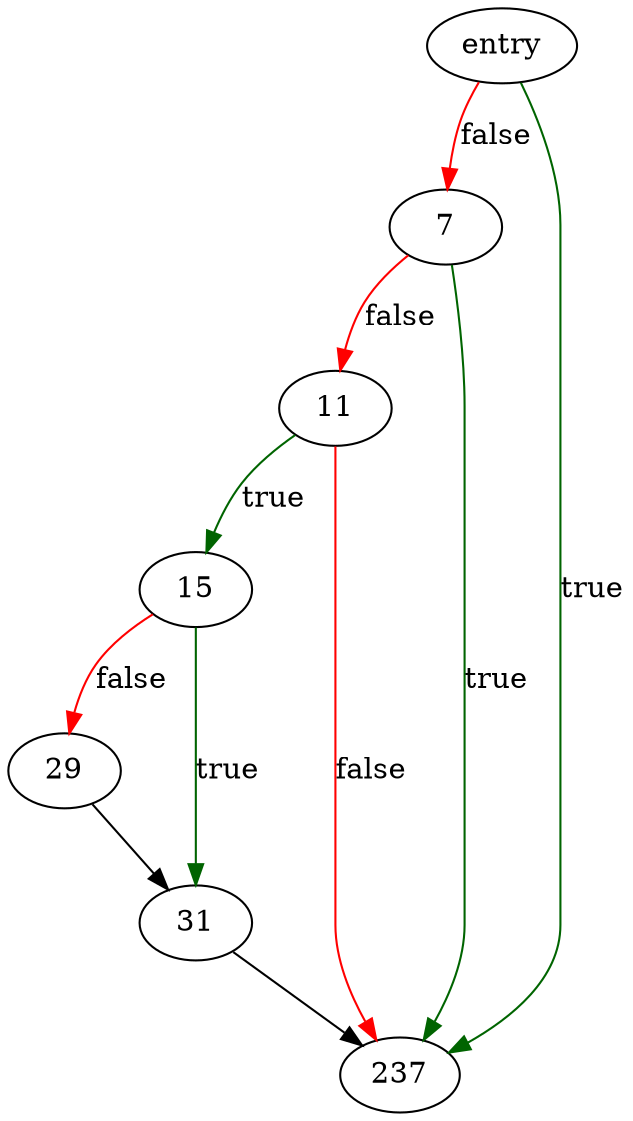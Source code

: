 digraph "blake2b_final" {
	// Node definitions.
	3 [label=entry];
	7;
	11;
	15;
	29;
	31;
	237;

	// Edge definitions.
	3 -> 7 [
		color=red
		label=false
	];
	3 -> 237 [
		color=darkgreen
		label=true
	];
	7 -> 11 [
		color=red
		label=false
	];
	7 -> 237 [
		color=darkgreen
		label=true
	];
	11 -> 15 [
		color=darkgreen
		label=true
	];
	11 -> 237 [
		color=red
		label=false
	];
	15 -> 29 [
		color=red
		label=false
	];
	15 -> 31 [
		color=darkgreen
		label=true
	];
	29 -> 31;
	31 -> 237;
}